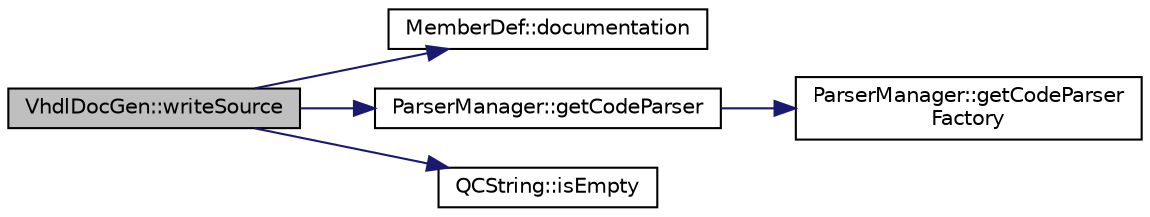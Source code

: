 digraph "VhdlDocGen::writeSource"
{
 // LATEX_PDF_SIZE
  edge [fontname="Helvetica",fontsize="10",labelfontname="Helvetica",labelfontsize="10"];
  node [fontname="Helvetica",fontsize="10",shape=record];
  rankdir="LR";
  Node1 [label="VhdlDocGen::writeSource",height=0.2,width=0.4,color="black", fillcolor="grey75", style="filled", fontcolor="black",tooltip=" "];
  Node1 -> Node2 [color="midnightblue",fontsize="10",style="solid"];
  Node2 [label="MemberDef::documentation",height=0.2,width=0.4,color="black", fillcolor="white", style="filled",URL="$classMemberDef.html#af2b0d45978ca1c8063692256c0e9cb8f",tooltip=" "];
  Node1 -> Node3 [color="midnightblue",fontsize="10",style="solid"];
  Node3 [label="ParserManager::getCodeParser",height=0.2,width=0.4,color="black", fillcolor="white", style="filled",URL="$classParserManager.html#a691952e0c5c944e83d4a6e88117471a6",tooltip=" "];
  Node3 -> Node4 [color="midnightblue",fontsize="10",style="solid"];
  Node4 [label="ParserManager::getCodeParser\lFactory",height=0.2,width=0.4,color="black", fillcolor="white", style="filled",URL="$classParserManager.html#a8f767ea4b80602eec90e5fa4a5c2b008",tooltip=" "];
  Node1 -> Node5 [color="midnightblue",fontsize="10",style="solid"];
  Node5 [label="QCString::isEmpty",height=0.2,width=0.4,color="black", fillcolor="white", style="filled",URL="$classQCString.html#a621c4090d69ad7d05ef8e5234376c3d8",tooltip=" "];
}
